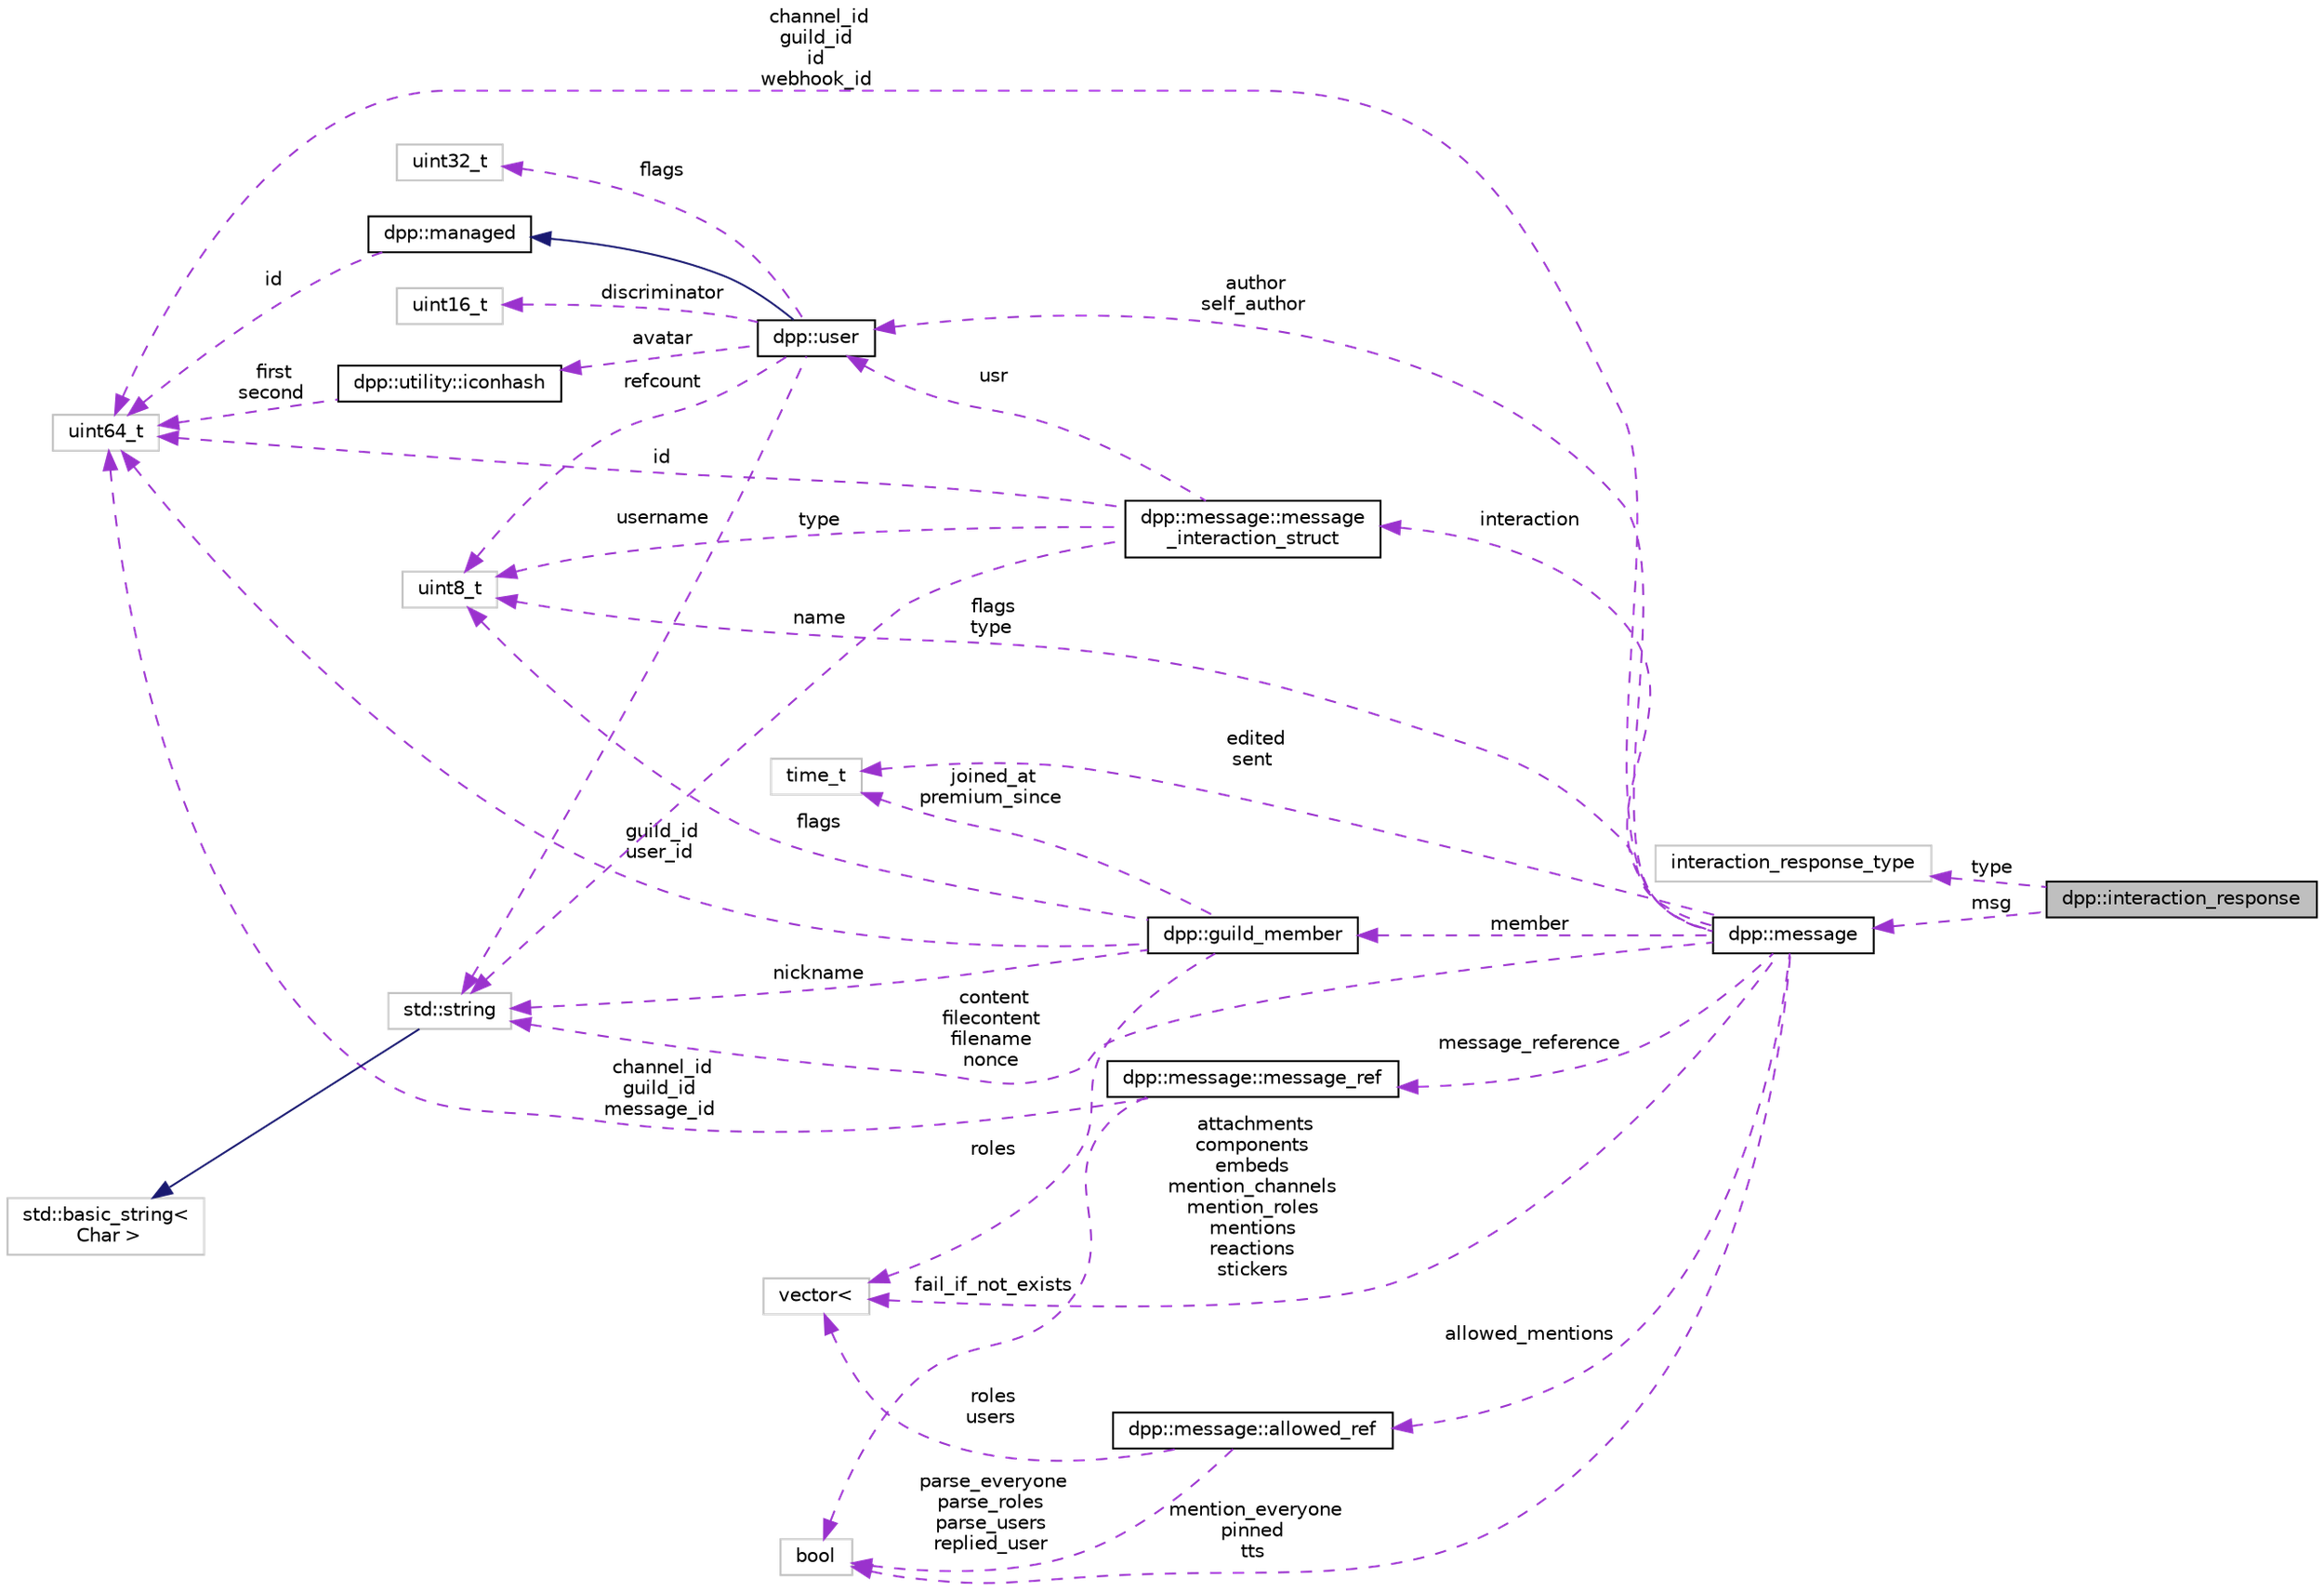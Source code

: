 digraph "dpp::interaction_response"
{
 // INTERACTIVE_SVG=YES
 // LATEX_PDF_SIZE
  bgcolor="transparent";
  edge [fontname="Helvetica",fontsize="10",labelfontname="Helvetica",labelfontsize="10"];
  node [fontname="Helvetica",fontsize="10",shape=record];
  rankdir="LR";
  Node1 [label="dpp::interaction_response",height=0.2,width=0.4,color="black", fillcolor="grey75", style="filled", fontcolor="black",tooltip="A response to an interaction, used to reply to a command and initiate a message, which can be hidden ..."];
  Node2 -> Node1 [dir="back",color="darkorchid3",fontsize="10",style="dashed",label=" type" ,fontname="Helvetica"];
  Node2 [label="interaction_response_type",height=0.2,width=0.4,color="grey75",tooltip=" "];
  Node3 -> Node1 [dir="back",color="darkorchid3",fontsize="10",style="dashed",label=" msg" ,fontname="Helvetica"];
  Node3 [label="dpp::message",height=0.2,width=0.4,color="black",URL="$structdpp_1_1message.html",tooltip="Represents messages sent and received on Discord."];
  Node4 -> Node3 [dir="back",color="darkorchid3",fontsize="10",style="dashed",label=" channel_id\nguild_id\nid\nwebhook_id" ,fontname="Helvetica"];
  Node4 [label="uint64_t",height=0.2,width=0.4,color="grey75",tooltip=" "];
  Node5 -> Node3 [dir="back",color="darkorchid3",fontsize="10",style="dashed",label=" author\nself_author" ,fontname="Helvetica"];
  Node5 [label="dpp::user",height=0.2,width=0.4,color="black",URL="$classdpp_1_1user.html",tooltip="Represents a user on discord. May or may not be a member of a dpp::guild."];
  Node6 -> Node5 [dir="back",color="midnightblue",fontsize="10",style="solid",fontname="Helvetica"];
  Node6 [label="dpp::managed",height=0.2,width=0.4,color="black",URL="$classdpp_1_1managed.html",tooltip="The managed class is the base class for various types that can be stored in a cache that are identifi..."];
  Node4 -> Node6 [dir="back",color="darkorchid3",fontsize="10",style="dashed",label=" id" ,fontname="Helvetica"];
  Node7 -> Node5 [dir="back",color="darkorchid3",fontsize="10",style="dashed",label=" username" ,fontname="Helvetica"];
  Node7 [label="std::string",height=0.2,width=0.4,color="grey75",tooltip=" "];
  Node8 -> Node7 [dir="back",color="midnightblue",fontsize="10",style="solid",fontname="Helvetica"];
  Node8 [label="std::basic_string\<\l Char \>",height=0.2,width=0.4,color="grey75",tooltip=" "];
  Node9 -> Node5 [dir="back",color="darkorchid3",fontsize="10",style="dashed",label=" discriminator" ,fontname="Helvetica"];
  Node9 [label="uint16_t",height=0.2,width=0.4,color="grey75",tooltip=" "];
  Node10 -> Node5 [dir="back",color="darkorchid3",fontsize="10",style="dashed",label=" avatar" ,fontname="Helvetica"];
  Node10 [label="dpp::utility::iconhash",height=0.2,width=0.4,color="black",URL="$structdpp_1_1utility_1_1iconhash.html",tooltip="Store a 128 bit icon hash (profile picture, server icon etc) as a 128 bit binary value made of two ui..."];
  Node4 -> Node10 [dir="back",color="darkorchid3",fontsize="10",style="dashed",label=" first\nsecond" ,fontname="Helvetica"];
  Node11 -> Node5 [dir="back",color="darkorchid3",fontsize="10",style="dashed",label=" flags" ,fontname="Helvetica"];
  Node11 [label="uint32_t",height=0.2,width=0.4,color="grey75",tooltip=" "];
  Node12 -> Node5 [dir="back",color="darkorchid3",fontsize="10",style="dashed",label=" refcount" ,fontname="Helvetica"];
  Node12 [label="uint8_t",height=0.2,width=0.4,color="grey75",tooltip=" "];
  Node13 -> Node3 [dir="back",color="darkorchid3",fontsize="10",style="dashed",label=" member" ,fontname="Helvetica"];
  Node13 [label="dpp::guild_member",height=0.2,width=0.4,color="black",URL="$classdpp_1_1guild__member.html",tooltip="Represents dpp::user membership upon a dpp::guild."];
  Node7 -> Node13 [dir="back",color="darkorchid3",fontsize="10",style="dashed",label=" nickname" ,fontname="Helvetica"];
  Node4 -> Node13 [dir="back",color="darkorchid3",fontsize="10",style="dashed",label=" guild_id\nuser_id" ,fontname="Helvetica"];
  Node14 -> Node13 [dir="back",color="darkorchid3",fontsize="10",style="dashed",label=" roles" ,fontname="Helvetica"];
  Node14 [label="vector\<",height=0.2,width=0.4,color="grey75",tooltip=" "];
  Node15 -> Node13 [dir="back",color="darkorchid3",fontsize="10",style="dashed",label=" joined_at\npremium_since" ,fontname="Helvetica"];
  Node15 [label="time_t",height=0.2,width=0.4,color="grey75",tooltip=" "];
  Node12 -> Node13 [dir="back",color="darkorchid3",fontsize="10",style="dashed",label=" flags" ,fontname="Helvetica"];
  Node7 -> Node3 [dir="back",color="darkorchid3",fontsize="10",style="dashed",label=" content\nfilecontent\nfilename\nnonce" ,fontname="Helvetica"];
  Node14 -> Node3 [dir="back",color="darkorchid3",fontsize="10",style="dashed",label=" attachments\ncomponents\nembeds\nmention_channels\nmention_roles\nmentions\nreactions\nstickers" ,fontname="Helvetica"];
  Node15 -> Node3 [dir="back",color="darkorchid3",fontsize="10",style="dashed",label=" edited\nsent" ,fontname="Helvetica"];
  Node16 -> Node3 [dir="back",color="darkorchid3",fontsize="10",style="dashed",label=" mention_everyone\npinned\ntts" ,fontname="Helvetica"];
  Node16 [label="bool",height=0.2,width=0.4,color="grey75",tooltip=" "];
  Node12 -> Node3 [dir="back",color="darkorchid3",fontsize="10",style="dashed",label=" flags\ntype" ,fontname="Helvetica"];
  Node17 -> Node3 [dir="back",color="darkorchid3",fontsize="10",style="dashed",label=" message_reference" ,fontname="Helvetica"];
  Node17 [label="dpp::message::message_ref",height=0.2,width=0.4,color="black",URL="$structdpp_1_1message_1_1message__ref.html",tooltip=" "];
  Node4 -> Node17 [dir="back",color="darkorchid3",fontsize="10",style="dashed",label=" channel_id\nguild_id\nmessage_id" ,fontname="Helvetica"];
  Node16 -> Node17 [dir="back",color="darkorchid3",fontsize="10",style="dashed",label=" fail_if_not_exists" ,fontname="Helvetica"];
  Node18 -> Node3 [dir="back",color="darkorchid3",fontsize="10",style="dashed",label=" interaction" ,fontname="Helvetica"];
  Node18 [label="dpp::message::message\l_interaction_struct",height=0.2,width=0.4,color="black",URL="$structdpp_1_1message_1_1message__interaction__struct.html",tooltip=" "];
  Node4 -> Node18 [dir="back",color="darkorchid3",fontsize="10",style="dashed",label=" id" ,fontname="Helvetica"];
  Node12 -> Node18 [dir="back",color="darkorchid3",fontsize="10",style="dashed",label=" type" ,fontname="Helvetica"];
  Node7 -> Node18 [dir="back",color="darkorchid3",fontsize="10",style="dashed",label=" name" ,fontname="Helvetica"];
  Node5 -> Node18 [dir="back",color="darkorchid3",fontsize="10",style="dashed",label=" usr" ,fontname="Helvetica"];
  Node19 -> Node3 [dir="back",color="darkorchid3",fontsize="10",style="dashed",label=" allowed_mentions" ,fontname="Helvetica"];
  Node19 [label="dpp::message::allowed_ref",height=0.2,width=0.4,color="black",URL="$structdpp_1_1message_1_1allowed__ref.html",tooltip=" "];
  Node16 -> Node19 [dir="back",color="darkorchid3",fontsize="10",style="dashed",label=" parse_everyone\nparse_roles\nparse_users\nreplied_user" ,fontname="Helvetica"];
  Node14 -> Node19 [dir="back",color="darkorchid3",fontsize="10",style="dashed",label=" roles\nusers" ,fontname="Helvetica"];
}
